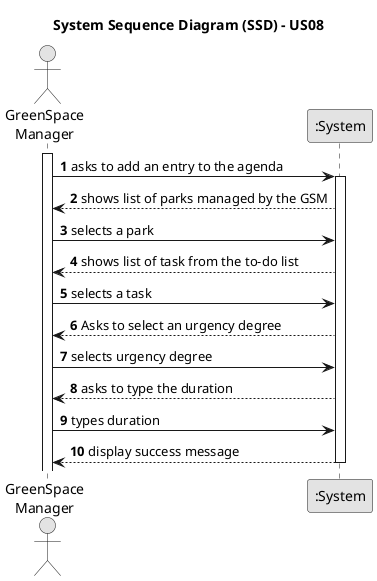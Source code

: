 @startuml
skinparam monochrome true
skinparam packageStyle rectangle
skinparam shadowing false

title System Sequence Diagram (SSD) - US08

autonumber

actor "GreenSpace\nManager" as Employee
participant ":System" as System

activate Employee

    Employee -> System : asks to add an entry to the agenda
    activate System

    System --> Employee : shows list of parks managed by the GSM
    Employee -> System : selects a park
    System --> Employee : shows list of task from the to-do list
    Employee -> System : selects a task
    System --> Employee : Asks to select an urgency degree
    Employee -> System : selects urgency degree
    System --> Employee : asks to type the duration
    Employee -> System : types duration
    System --> Employee : display success message

   deactivate System

@enduml